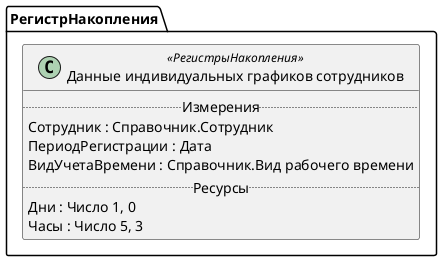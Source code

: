 ﻿@startuml ДанныеИндивидуальныхГрафиковСотрудников
'!include templates.wsd
'..\include templates.wsd
class РегистрНакопления.ДанныеИндивидуальныхГрафиковСотрудников as "Данные индивидуальных графиков сотрудников" <<РегистрыНакопления>>
{
..Измерения..
Сотрудник : Справочник.Сотрудник
ПериодРегистрации : Дата
ВидУчетаВремени : Справочник.Вид рабочего времени
..Ресурсы..
Дни : Число 1, 0
Часы : Число 5, 3
}
@enduml
